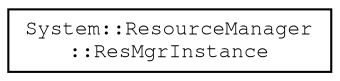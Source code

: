 digraph "Graphical Class Hierarchy"
{
 // LATEX_PDF_SIZE
  edge [fontname="FreeMono",fontsize="10",labelfontname="FreeMono",labelfontsize="10"];
  node [fontname="FreeMono",fontsize="10",shape=record];
  rankdir="LR";
  Node0 [label="System::ResourceManager\l::ResMgrInstance",height=0.2,width=0.4,color="black", fillcolor="white", style="filled",URL="$class_system_1_1_resource_manager.html#union_system_1_1_resource_manager_1_1_res_mgr_instance",tooltip=" "];
}
